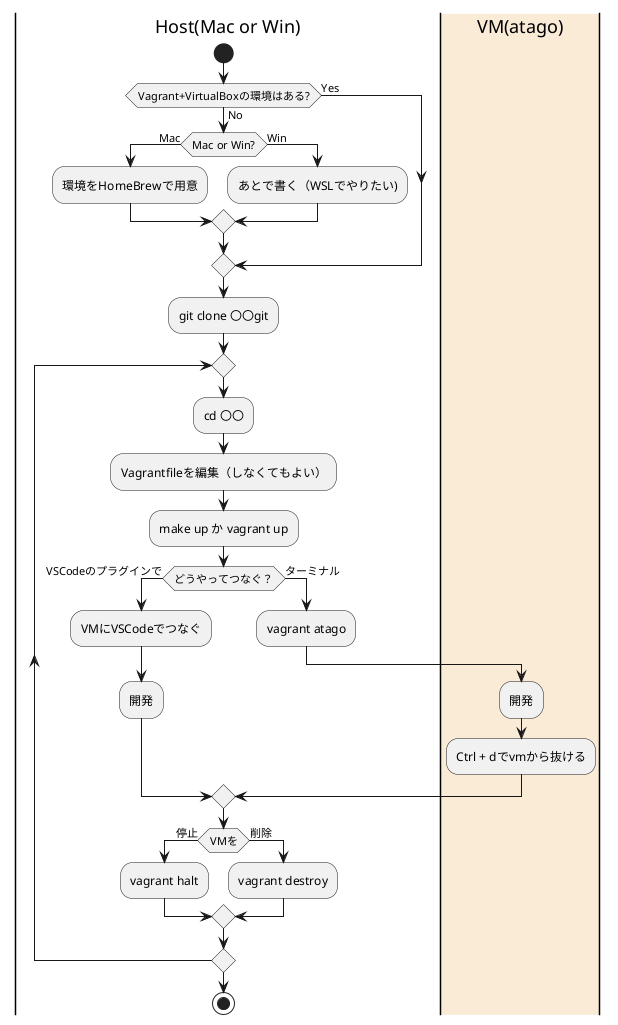 @startuml
skinparam shadowing false

|Host(Mac or Win)|

start

if (Vagrant+VirtualBoxの環境はある?) then (Yes)
else (No)
  if (Mac or Win?) then (Mac)
    :環境をHomeBrewで用意;
  else (Win)
    :あとで書く（WSLでやりたい);
  endif
endif

:git clone 〇〇git;

repeat
:cd 〇〇;
:Vagrantfileを編集（しなくてもよい）;
:make up か vagrant up;

if (どうやってつなぐ？) then (VSCodeのプラグインで)
  :VMにVSCodeでつなぐ;
  :開発;
else (ターミナル)
  :vagrant atago;
  |#AntiqueWhite|VM(atago)|
  :開発;
  :Ctrl + dでvmから抜ける;
endif
|Host(Mac or Win)|
if (VMを) then (停止)
  :vagrant halt;
else (削除)
  :vagrant destroy;
endif
repeat while

stop
@enduml
